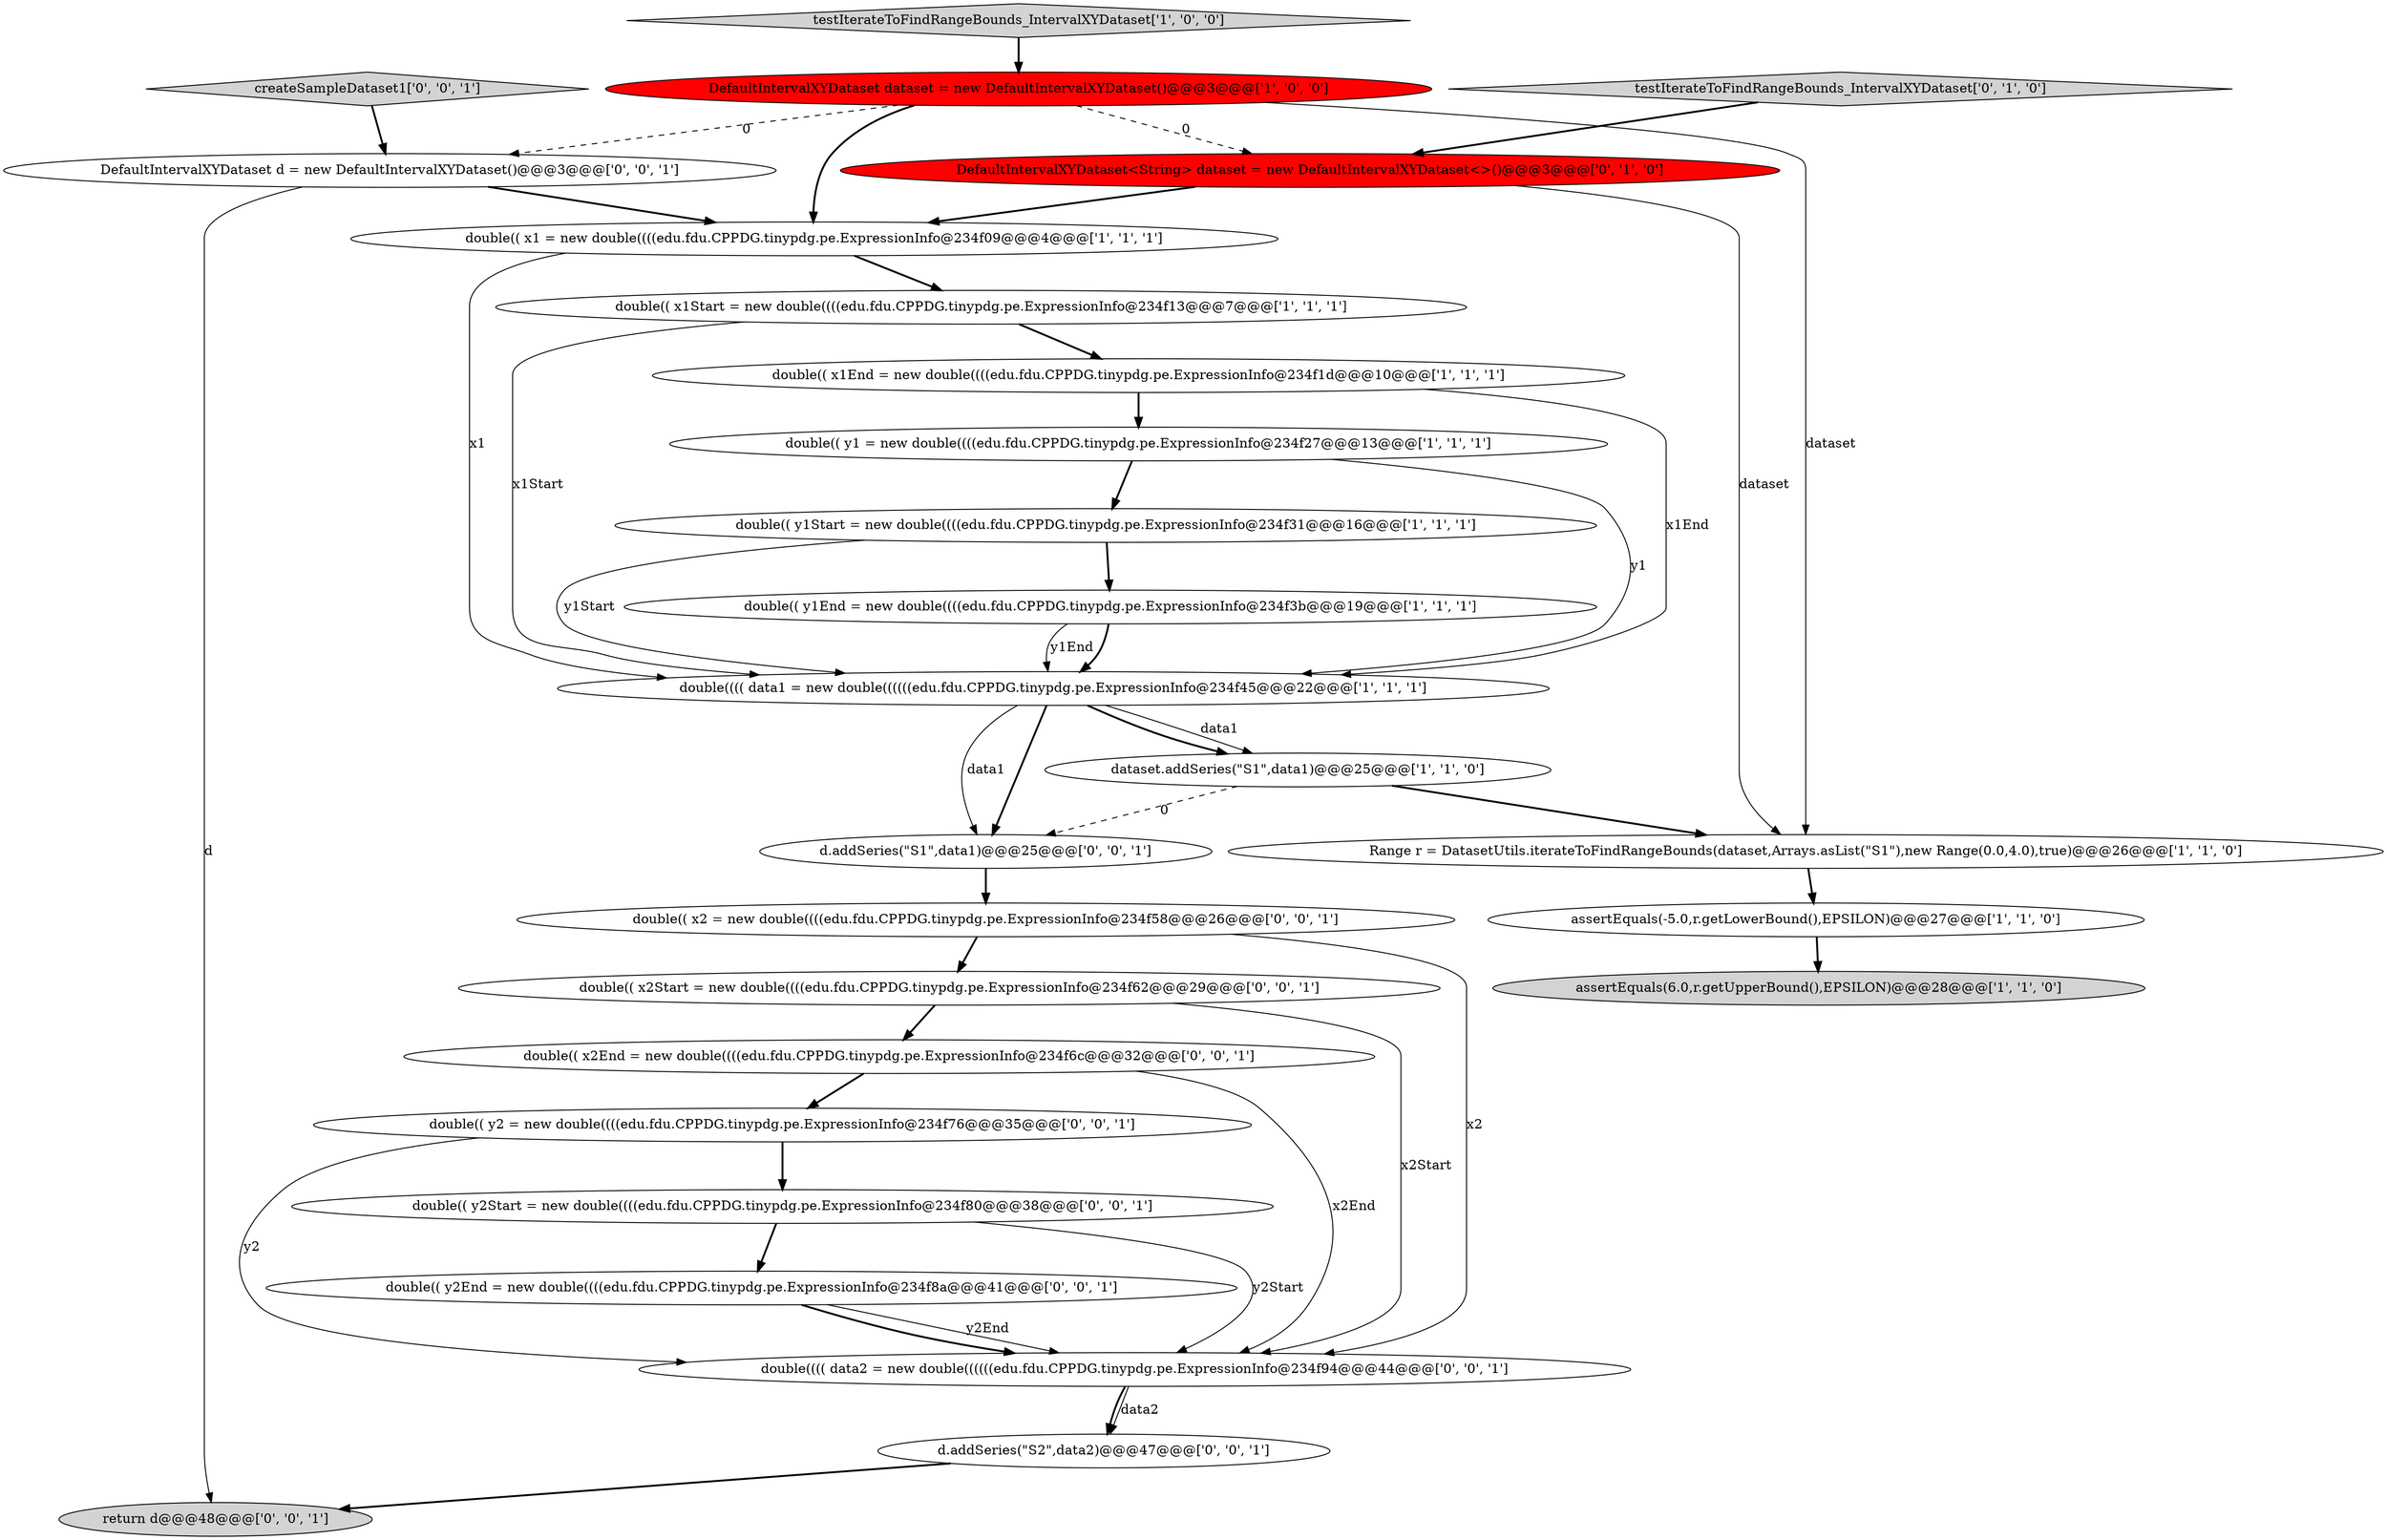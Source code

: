 digraph {
16 [style = filled, label = "double(( x2 = new double((((edu.fdu.CPPDG.tinypdg.pe.ExpressionInfo@234f58@@@26@@@['0', '0', '1']", fillcolor = white, shape = ellipse image = "AAA0AAABBB3BBB"];
22 [style = filled, label = "DefaultIntervalXYDataset d = new DefaultIntervalXYDataset()@@@3@@@['0', '0', '1']", fillcolor = white, shape = ellipse image = "AAA0AAABBB3BBB"];
19 [style = filled, label = "double(( y2Start = new double((((edu.fdu.CPPDG.tinypdg.pe.ExpressionInfo@234f80@@@38@@@['0', '0', '1']", fillcolor = white, shape = ellipse image = "AAA0AAABBB3BBB"];
1 [style = filled, label = "double(( y1End = new double((((edu.fdu.CPPDG.tinypdg.pe.ExpressionInfo@234f3b@@@19@@@['1', '1', '1']", fillcolor = white, shape = ellipse image = "AAA0AAABBB1BBB"];
5 [style = filled, label = "double(( x1Start = new double((((edu.fdu.CPPDG.tinypdg.pe.ExpressionInfo@234f13@@@7@@@['1', '1', '1']", fillcolor = white, shape = ellipse image = "AAA0AAABBB1BBB"];
11 [style = filled, label = "assertEquals(6.0,r.getUpperBound(),EPSILON)@@@28@@@['1', '1', '0']", fillcolor = lightgray, shape = ellipse image = "AAA0AAABBB1BBB"];
24 [style = filled, label = "double(( y2End = new double((((edu.fdu.CPPDG.tinypdg.pe.ExpressionInfo@234f8a@@@41@@@['0', '0', '1']", fillcolor = white, shape = ellipse image = "AAA0AAABBB3BBB"];
15 [style = filled, label = "double(( x2End = new double((((edu.fdu.CPPDG.tinypdg.pe.ExpressionInfo@234f6c@@@32@@@['0', '0', '1']", fillcolor = white, shape = ellipse image = "AAA0AAABBB3BBB"];
3 [style = filled, label = "double(((( data1 = new double((((((edu.fdu.CPPDG.tinypdg.pe.ExpressionInfo@234f45@@@22@@@['1', '1', '1']", fillcolor = white, shape = ellipse image = "AAA0AAABBB1BBB"];
18 [style = filled, label = "d.addSeries(\"S1\",data1)@@@25@@@['0', '0', '1']", fillcolor = white, shape = ellipse image = "AAA0AAABBB3BBB"];
25 [style = filled, label = "double(( y2 = new double((((edu.fdu.CPPDG.tinypdg.pe.ExpressionInfo@234f76@@@35@@@['0', '0', '1']", fillcolor = white, shape = ellipse image = "AAA0AAABBB3BBB"];
21 [style = filled, label = "d.addSeries(\"S2\",data2)@@@47@@@['0', '0', '1']", fillcolor = white, shape = ellipse image = "AAA0AAABBB3BBB"];
17 [style = filled, label = "createSampleDataset1['0', '0', '1']", fillcolor = lightgray, shape = diamond image = "AAA0AAABBB3BBB"];
13 [style = filled, label = "testIterateToFindRangeBounds_IntervalXYDataset['0', '1', '0']", fillcolor = lightgray, shape = diamond image = "AAA0AAABBB2BBB"];
4 [style = filled, label = "double(( y1Start = new double((((edu.fdu.CPPDG.tinypdg.pe.ExpressionInfo@234f31@@@16@@@['1', '1', '1']", fillcolor = white, shape = ellipse image = "AAA0AAABBB1BBB"];
10 [style = filled, label = "dataset.addSeries(\"S1\",data1)@@@25@@@['1', '1', '0']", fillcolor = white, shape = ellipse image = "AAA0AAABBB1BBB"];
20 [style = filled, label = "double(((( data2 = new double((((((edu.fdu.CPPDG.tinypdg.pe.ExpressionInfo@234f94@@@44@@@['0', '0', '1']", fillcolor = white, shape = ellipse image = "AAA0AAABBB3BBB"];
7 [style = filled, label = "Range r = DatasetUtils.iterateToFindRangeBounds(dataset,Arrays.asList(\"S1\"),new Range(0.0,4.0),true)@@@26@@@['1', '1', '0']", fillcolor = white, shape = ellipse image = "AAA0AAABBB1BBB"];
26 [style = filled, label = "return d@@@48@@@['0', '0', '1']", fillcolor = lightgray, shape = ellipse image = "AAA0AAABBB3BBB"];
0 [style = filled, label = "assertEquals(-5.0,r.getLowerBound(),EPSILON)@@@27@@@['1', '1', '0']", fillcolor = white, shape = ellipse image = "AAA0AAABBB1BBB"];
2 [style = filled, label = "double(( x1 = new double((((edu.fdu.CPPDG.tinypdg.pe.ExpressionInfo@234f09@@@4@@@['1', '1', '1']", fillcolor = white, shape = ellipse image = "AAA0AAABBB1BBB"];
23 [style = filled, label = "double(( x2Start = new double((((edu.fdu.CPPDG.tinypdg.pe.ExpressionInfo@234f62@@@29@@@['0', '0', '1']", fillcolor = white, shape = ellipse image = "AAA0AAABBB3BBB"];
12 [style = filled, label = "testIterateToFindRangeBounds_IntervalXYDataset['1', '0', '0']", fillcolor = lightgray, shape = diamond image = "AAA0AAABBB1BBB"];
9 [style = filled, label = "double(( y1 = new double((((edu.fdu.CPPDG.tinypdg.pe.ExpressionInfo@234f27@@@13@@@['1', '1', '1']", fillcolor = white, shape = ellipse image = "AAA0AAABBB1BBB"];
6 [style = filled, label = "double(( x1End = new double((((edu.fdu.CPPDG.tinypdg.pe.ExpressionInfo@234f1d@@@10@@@['1', '1', '1']", fillcolor = white, shape = ellipse image = "AAA0AAABBB1BBB"];
14 [style = filled, label = "DefaultIntervalXYDataset<String> dataset = new DefaultIntervalXYDataset<>()@@@3@@@['0', '1', '0']", fillcolor = red, shape = ellipse image = "AAA1AAABBB2BBB"];
8 [style = filled, label = "DefaultIntervalXYDataset dataset = new DefaultIntervalXYDataset()@@@3@@@['1', '0', '0']", fillcolor = red, shape = ellipse image = "AAA1AAABBB1BBB"];
9->3 [style = solid, label="y1"];
22->2 [style = bold, label=""];
15->25 [style = bold, label=""];
9->4 [style = bold, label=""];
19->20 [style = solid, label="y2Start"];
6->3 [style = solid, label="x1End"];
23->15 [style = bold, label=""];
1->3 [style = bold, label=""];
0->11 [style = bold, label=""];
3->18 [style = solid, label="data1"];
7->0 [style = bold, label=""];
2->3 [style = solid, label="x1"];
24->20 [style = solid, label="y2End"];
16->23 [style = bold, label=""];
8->14 [style = dashed, label="0"];
17->22 [style = bold, label=""];
10->7 [style = bold, label=""];
16->20 [style = solid, label="x2"];
4->3 [style = solid, label="y1Start"];
14->7 [style = solid, label="dataset"];
19->24 [style = bold, label=""];
3->18 [style = bold, label=""];
24->20 [style = bold, label=""];
20->21 [style = bold, label=""];
8->22 [style = dashed, label="0"];
3->10 [style = bold, label=""];
21->26 [style = bold, label=""];
1->3 [style = solid, label="y1End"];
5->6 [style = bold, label=""];
22->26 [style = solid, label="d"];
8->2 [style = bold, label=""];
5->3 [style = solid, label="x1Start"];
12->8 [style = bold, label=""];
25->20 [style = solid, label="y2"];
25->19 [style = bold, label=""];
8->7 [style = solid, label="dataset"];
23->20 [style = solid, label="x2Start"];
20->21 [style = solid, label="data2"];
4->1 [style = bold, label=""];
14->2 [style = bold, label=""];
6->9 [style = bold, label=""];
3->10 [style = solid, label="data1"];
15->20 [style = solid, label="x2End"];
13->14 [style = bold, label=""];
10->18 [style = dashed, label="0"];
2->5 [style = bold, label=""];
18->16 [style = bold, label=""];
}
